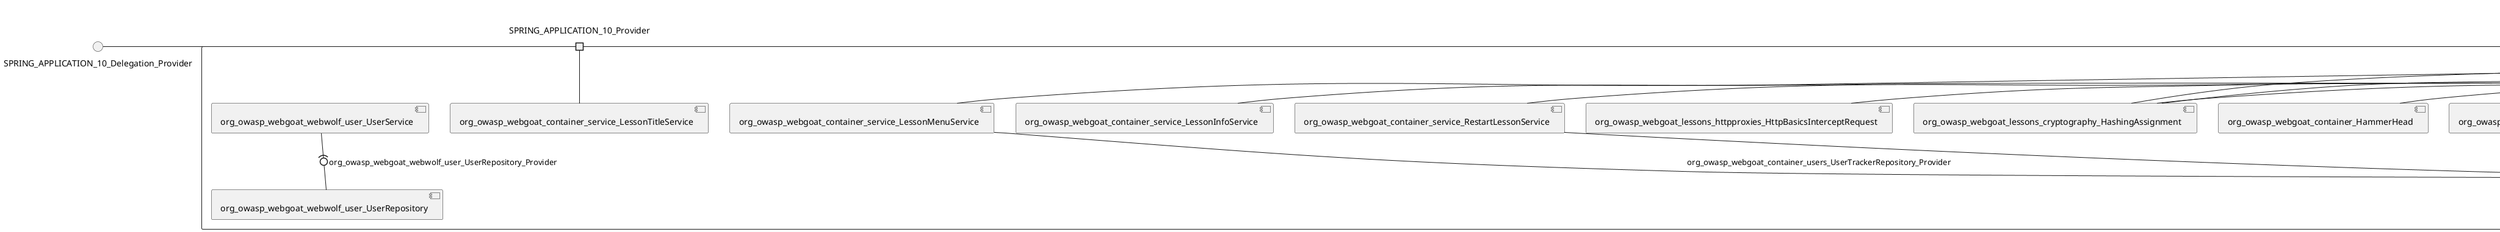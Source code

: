 @startuml
skinparam fixCircleLabelOverlapping true
skinparam componentStyle uml2
() SPRING_APPLICATION_10_Delegation_Provider
() SPRING_APPLICATION_11_Delegation_Provider
() SPRING_APPLICATION_12_Delegation_Provider
() SPRING_APPLICATION_13_Delegation_Provider
() SPRING_APPLICATION_14_Delegation_Provider
() SPRING_APPLICATION_15_Delegation_Provider
() SPRING_APPLICATION_16_Delegation_Provider
() SPRING_APPLICATION_2_Delegation_Provider
() SPRING_APPLICATION_3_Delegation_Provider
() SPRING_APPLICATION_4_Delegation_Provider
() SPRING_APPLICATION_5_Delegation_Provider
() SPRING_APPLICATION_6_Delegation_Provider
() SPRING_APPLICATION_7_Delegation_Provider
() SPRING_APPLICATION_8_Delegation_Provider
() SPRING_APPLICATION_9_Delegation_Provider
() SPRING_APPLICATION_BypassRestrictions_FieldRestrictions_POST_Delegation_Provider
() SPRING_APPLICATION_BypassRestrictions_frontendValidation_POST_Delegation_Provider
() SPRING_APPLICATION_ChromeDevTools_dummy_POST_Delegation_Provider
() SPRING_APPLICATION_ChromeDevTools_network_POST_Delegation_Provider
() SPRING_APPLICATION_CrossSiteScriptingStored_stored_xss_POST_Delegation_Provider
() SPRING_APPLICATION_CrossSiteScriptingStored_stored_xss_follow_up_POST_Delegation_Provider
() SPRING_APPLICATION_CrossSiteScripting_attack1_POST_Delegation_Provider
() SPRING_APPLICATION_CrossSiteScripting_attack3_POST_Delegation_Provider
() SPRING_APPLICATION_CrossSiteScripting_attack4_POST_Delegation_Provider
() SPRING_APPLICATION_CrossSiteScripting_attack5a_GET_Delegation_Provider
() SPRING_APPLICATION_CrossSiteScripting_attack6a_POST_Delegation_Provider
() SPRING_APPLICATION_CrossSiteScripting_dom_follow_up_POST_Delegation_Provider
() SPRING_APPLICATION_CrossSiteScripting_phone_home_xss_POST_Delegation_Provider
() SPRING_APPLICATION_CrossSiteScripting_quiz_GET_POST_Delegation_Provider
() SPRING_APPLICATION_Delegation_Provider
() SPRING_APPLICATION_GET_10_Delegation_Provider
() SPRING_APPLICATION_GET_11_Delegation_Provider
() SPRING_APPLICATION_GET_2_Delegation_Provider
() SPRING_APPLICATION_GET_3_Delegation_Provider
() SPRING_APPLICATION_GET_4_Delegation_Provider
() SPRING_APPLICATION_GET_5_Delegation_Provider
() SPRING_APPLICATION_GET_6_Delegation_Provider
() SPRING_APPLICATION_GET_7_Delegation_Provider
() SPRING_APPLICATION_GET_8_Delegation_Provider
() SPRING_APPLICATION_GET_9_Delegation_Provider
() SPRING_APPLICATION_GET_Delegation_Provider
() SPRING_APPLICATION_HtmlTampering_task_POST_Delegation_Provider
() SPRING_APPLICATION_HttpBasics_attack1_POST_Delegation_Provider
() SPRING_APPLICATION_HttpBasics_attack2_POST_Delegation_Provider
() SPRING_APPLICATION_IDOR_diff_attributes_POST_Delegation_Provider
() SPRING_APPLICATION_IDOR_login_POST_Delegation_Provider
() SPRING_APPLICATION_IDOR_profile_alt_path_POST_Delegation_Provider
() SPRING_APPLICATION_InsecureDeserialization_task_POST_Delegation_Provider
() SPRING_APPLICATION_InsecureLogin_Delegation_Provider
() SPRING_APPLICATION_JWT_decode_POST_Delegation_Provider
() SPRING_APPLICATION_JWT_jku_Delegation_Provider
() SPRING_APPLICATION_JWT_kid_Delegation_Provider
() SPRING_APPLICATION_JWT_quiz_GET_POST_Delegation_Provider
() SPRING_APPLICATION_JWT_refresh_Delegation_Provider
() SPRING_APPLICATION_JWT_secret_POST_Delegation_Provider
() SPRING_APPLICATION_JWT_votings_Delegation_Provider
() SPRING_APPLICATION_LogSpoofing_log_bleeding_POST_Delegation_Provider
() SPRING_APPLICATION_LogSpoofing_log_spoofing_POST_Delegation_Provider
() SPRING_APPLICATION_POST_10_Delegation_Provider
() SPRING_APPLICATION_POST_11_Delegation_Provider
() SPRING_APPLICATION_POST_12_Delegation_Provider
() SPRING_APPLICATION_POST_13_Delegation_Provider
() SPRING_APPLICATION_POST_14_Delegation_Provider
() SPRING_APPLICATION_POST_15_Delegation_Provider
() SPRING_APPLICATION_POST_16_Delegation_Provider
() SPRING_APPLICATION_POST_17_Delegation_Provider
() SPRING_APPLICATION_POST_18_Delegation_Provider
() SPRING_APPLICATION_POST_2_Delegation_Provider
() SPRING_APPLICATION_POST_3_Delegation_Provider
() SPRING_APPLICATION_POST_4_Delegation_Provider
() SPRING_APPLICATION_POST_5_Delegation_Provider
() SPRING_APPLICATION_POST_6_Delegation_Provider
() SPRING_APPLICATION_POST_7_Delegation_Provider
() SPRING_APPLICATION_POST_8_Delegation_Provider
() SPRING_APPLICATION_POST_9_Delegation_Provider
() SPRING_APPLICATION_POST_Delegation_Provider
() SPRING_APPLICATION_PUT_Delegation_Provider
() SPRING_APPLICATION_PasswordReset_ForgotPassword_create_password_reset_link_POST_Delegation_Provider
() SPRING_APPLICATION_PasswordReset_SecurityQuestions_POST_Delegation_Provider
() SPRING_APPLICATION_PasswordReset_reset_Delegation_Provider
() SPRING_APPLICATION_PasswordReset_simple_mail_reset_POST_Delegation_Provider
() SPRING_APPLICATION_PathTraversal_profile_picture_GET_Delegation_Provider
() SPRING_APPLICATION_PathTraversal_profile_picture_fix_GET_Delegation_Provider
() SPRING_APPLICATION_PathTraversal_profile_upload_POST_Delegation_Provider
() SPRING_APPLICATION_PathTraversal_profile_upload_fix_POST_Delegation_Provider
() SPRING_APPLICATION_PathTraversal_profile_upload_remove_user_input_POST_Delegation_Provider
() SPRING_APPLICATION_PathTraversal_random_POST_Delegation_Provider
() SPRING_APPLICATION_PathTraversal_random_picture_GET_Delegation_Provider
() SPRING_APPLICATION_PathTraversal_zip_slip_Delegation_Provider
() SPRING_APPLICATION_SSRF_task1_POST_Delegation_Provider
() SPRING_APPLICATION_SSRF_task2_POST_Delegation_Provider
() SPRING_APPLICATION_SecurePasswords_assignment_POST_Delegation_Provider
() SPRING_APPLICATION_SqlInjectionAdvanced_attack6a_POST_Delegation_Provider
() SPRING_APPLICATION_SqlInjectionAdvanced_attack6b_POST_Delegation_Provider
() SPRING_APPLICATION_SqlInjectionAdvanced_challenge_Login_POST_Delegation_Provider
() SPRING_APPLICATION_SqlInjectionAdvanced_challenge_PUT_Delegation_Provider
() SPRING_APPLICATION_SqlInjectionAdvanced_quiz_GET_POST_Delegation_Provider
() SPRING_APPLICATION_SqlInjectionMitigations_attack10a_POST_Delegation_Provider
() SPRING_APPLICATION_SqlInjectionMitigations_attack10b_POST_Delegation_Provider
() SPRING_APPLICATION_SqlInjectionMitigations_attack12a_POST_Delegation_Provider
() SPRING_APPLICATION_SqlInjectionMitigations_servers_GET_Delegation_Provider
() SPRING_APPLICATION_SqlInjection_assignment5a_POST_Delegation_Provider
() SPRING_APPLICATION_SqlInjection_assignment5b_POST_Delegation_Provider
() SPRING_APPLICATION_SqlInjection_attack10_POST_Delegation_Provider
() SPRING_APPLICATION_SqlInjection_attack2_POST_Delegation_Provider
() SPRING_APPLICATION_SqlInjection_attack3_POST_Delegation_Provider
() SPRING_APPLICATION_SqlInjection_attack4_POST_Delegation_Provider
() SPRING_APPLICATION_SqlInjection_attack5_POST_Delegation_Provider
() SPRING_APPLICATION_SqlInjection_attack8_POST_Delegation_Provider
() SPRING_APPLICATION_SqlInjection_attack9_POST_Delegation_Provider
() SPRING_APPLICATION_SqlOnlyInputValidationOnKeywords_attack_POST_Delegation_Provider
() SPRING_APPLICATION_SqlOnlyInputValidation_attack_POST_Delegation_Provider
() SPRING_APPLICATION_VulnerableComponents_attack1_POST_Delegation_Provider
() SPRING_APPLICATION_WebWolf_GET_Delegation_Provider
() SPRING_APPLICATION_WebWolf_landing_Delegation_Provider
() SPRING_APPLICATION_WebWolf_mail_Delegation_Provider
() SPRING_APPLICATION_challenge_1_POST_Delegation_Provider
() SPRING_APPLICATION_challenge_5_POST_Delegation_Provider
() SPRING_APPLICATION_challenge_7_Delegation_Provider
() SPRING_APPLICATION_challenge_8_Delegation_Provider
() SPRING_APPLICATION_challenge_logo_Delegation_Provider
() SPRING_APPLICATION_cia_quiz_GET_POST_Delegation_Provider
() SPRING_APPLICATION_clientSideFiltering_attack1_POST_Delegation_Provider
() SPRING_APPLICATION_clientSideFiltering_challenge_store_coupons_GET_Delegation_Provider
() SPRING_APPLICATION_clientSideFiltering_getItForFree_POST_Delegation_Provider
() SPRING_APPLICATION_clientSideFiltering_salaries_GET_Delegation_Provider
() SPRING_APPLICATION_crypto_encoding_basic_auth_POST_Delegation_Provider
() SPRING_APPLICATION_crypto_encoding_xor_POST_Delegation_Provider
() SPRING_APPLICATION_crypto_hashing_POST_Delegation_Provider
() SPRING_APPLICATION_crypto_secure_defaults_POST_Delegation_Provider
() SPRING_APPLICATION_crypto_signing_verify_POST_Delegation_Provider
() SPRING_APPLICATION_csrf_feedback_message_POST_Delegation_Provider
() SPRING_APPLICATION_csrf_review_POST_Delegation_Provider
() SPRING_APPLICATION_files_GET_Delegation_Provider
() SPRING_APPLICATION_fileupload_POST_Delegation_Provider
() SPRING_APPLICATION_jwt_Delegation_Provider
() SPRING_APPLICATION_landing_Delegation_Provider
() SPRING_APPLICATION_lesson_template_Delegation_Provider
() SPRING_APPLICATION_login_oauth_mvc_GET_Delegation_Provider
() SPRING_APPLICATION_mail_DELETE_GET_POST_Delegation_Provider
() SPRING_APPLICATION_register_mvc_POST_Delegation_Provider
() SPRING_APPLICATION_registration_GET_Delegation_Provider
() SPRING_APPLICATION_requests_GET_Delegation_Provider
() SPRING_APPLICATION_scoreboard_data_GET_Delegation_Provider
() SPRING_APPLICATION_server_directory_GET_Delegation_Provider
() SPRING_APPLICATION_service_debug_labels_mvc_Delegation_Provider
() SPRING_APPLICATION_service_lessonoverview_mvc_Delegation_Provider
() SPRING_APPLICATION_xxe_comments_GET_Delegation_Provider
rectangle System {
[org_owasp_webgoat_container_HammerHead] [[webgoat-webgoat.repository#_fhD-sP3yEe64AbWKvXeicQ]]
[org_owasp_webgoat_container_WebWolfRedirect] [[webgoat-webgoat.repository#_fhD-sP3yEe64AbWKvXeicQ]]
[org_owasp_webgoat_container_controller_StartLesson] [[webgoat-webgoat.repository#_fhD-sP3yEe64AbWKvXeicQ]]
[org_owasp_webgoat_container_controller_Welcome] [[webgoat-webgoat.repository#_fhD-sP3yEe64AbWKvXeicQ]]
[org_owasp_webgoat_container_i18n_PluginMessages_Provider] [[webgoat-webgoat.repository#_fhD-sP3yEe64AbWKvXeicQ]]
[org_owasp_webgoat_container_service_EnvironmentService] [[webgoat-webgoat.repository#_fhD-sP3yEe64AbWKvXeicQ]]
[org_owasp_webgoat_container_service_HintService] [[webgoat-webgoat.repository#_fhD-sP3yEe64AbWKvXeicQ]]
[org_owasp_webgoat_container_service_LabelDebugService] [[webgoat-webgoat.repository#_fhD-sP3yEe64AbWKvXeicQ]]
[org_owasp_webgoat_container_service_LabelService] [[webgoat-webgoat.repository#_fhD-sP3yEe64AbWKvXeicQ]]
[org_owasp_webgoat_container_service_LessonInfoService] [[webgoat-webgoat.repository#_fhD-sP3yEe64AbWKvXeicQ]]
[org_owasp_webgoat_container_service_LessonMenuService] [[webgoat-webgoat.repository#_fhD-sP3yEe64AbWKvXeicQ]]
[org_owasp_webgoat_container_service_LessonProgressService] [[webgoat-webgoat.repository#_fhD-sP3yEe64AbWKvXeicQ]]
[org_owasp_webgoat_container_service_LessonTitleService] [[webgoat-webgoat.repository#_fhD-sP3yEe64AbWKvXeicQ]]
[org_owasp_webgoat_container_service_ReportCardService] [[webgoat-webgoat.repository#_fhD-sP3yEe64AbWKvXeicQ]]
[org_owasp_webgoat_container_service_RestartLessonService] [[webgoat-webgoat.repository#_fhD-sP3yEe64AbWKvXeicQ]]
[org_owasp_webgoat_container_service_SessionService] [[webgoat-webgoat.repository#_fhD-sP3yEe64AbWKvXeicQ]]
[org_owasp_webgoat_container_session_UserSessionData_Provider] [[webgoat-webgoat.repository#_fhD-sP3yEe64AbWKvXeicQ]]
[org_owasp_webgoat_container_session_WebSession_Provider] [[webgoat-webgoat.repository#_fhD-sP3yEe64AbWKvXeicQ]]
[org_owasp_webgoat_container_users_RegistrationController] [[webgoat-webgoat.repository#_fhD-sP3yEe64AbWKvXeicQ]]
[org_owasp_webgoat_container_users_Scoreboard] [[webgoat-webgoat.repository#_fhD-sP3yEe64AbWKvXeicQ]]
[org_owasp_webgoat_container_users_UserRepository] [[webgoat-webgoat.repository#_fhD-sP3yEe64AbWKvXeicQ]]
[org_owasp_webgoat_container_users_UserService] [[webgoat-webgoat.repository#_fhD-sP3yEe64AbWKvXeicQ]]
[org_owasp_webgoat_container_users_UserTrackerRepository] [[webgoat-webgoat.repository#_fhD-sP3yEe64AbWKvXeicQ]]
[org_owasp_webgoat_lessons_authbypass_VerifyAccount] [[webgoat-webgoat.repository#_fhD-sP3yEe64AbWKvXeicQ]]
[org_owasp_webgoat_lessons_bypassrestrictions_BypassRestrictionsFieldRestrictions] [[webgoat-webgoat.repository#_fhD-sP3yEe64AbWKvXeicQ]]
[org_owasp_webgoat_lessons_bypassrestrictions_BypassRestrictionsFrontendValidation] [[webgoat-webgoat.repository#_fhD-sP3yEe64AbWKvXeicQ]]
[org_owasp_webgoat_lessons_challenges_FlagController] [[webgoat-webgoat.repository#_fhD-sP3yEe64AbWKvXeicQ]]
[org_owasp_webgoat_lessons_challenges_challenge1_Assignment1] [[webgoat-webgoat.repository#_fhD-sP3yEe64AbWKvXeicQ]]
[org_owasp_webgoat_lessons_challenges_challenge1_ImageServlet] [[webgoat-webgoat.repository#_fhD-sP3yEe64AbWKvXeicQ]]
[org_owasp_webgoat_lessons_challenges_challenge5_Assignment5] [[webgoat-webgoat.repository#_fhD-sP3yEe64AbWKvXeicQ]]
[org_owasp_webgoat_lessons_challenges_challenge7_Assignment7] [[webgoat-webgoat.repository#_fhD-sP3yEe64AbWKvXeicQ]]
[org_owasp_webgoat_lessons_challenges_challenge8_Assignment8] [[webgoat-webgoat.repository#_fhD-sP3yEe64AbWKvXeicQ]]
[org_owasp_webgoat_lessons_chromedevtools_NetworkDummy] [[webgoat-webgoat.repository#_fhD-sP3yEe64AbWKvXeicQ]]
[org_owasp_webgoat_lessons_chromedevtools_NetworkLesson] [[webgoat-webgoat.repository#_fhD-sP3yEe64AbWKvXeicQ]]
[org_owasp_webgoat_lessons_cia_CIAQuiz] [[webgoat-webgoat.repository#_fhD-sP3yEe64AbWKvXeicQ]]
[org_owasp_webgoat_lessons_clientsidefiltering_ClientSideFilteringAssignment] [[webgoat-webgoat.repository#_fhD-sP3yEe64AbWKvXeicQ]]
[org_owasp_webgoat_lessons_clientsidefiltering_ClientSideFilteringFreeAssignment] [[webgoat-webgoat.repository#_fhD-sP3yEe64AbWKvXeicQ]]
[org_owasp_webgoat_lessons_clientsidefiltering_Salaries] [[webgoat-webgoat.repository#_fhD-sP3yEe64AbWKvXeicQ]]
[org_owasp_webgoat_lessons_clientsidefiltering_ShopEndpoint] [[webgoat-webgoat.repository#_fhD-sP3yEe64AbWKvXeicQ]]
[org_owasp_webgoat_lessons_cryptography_EncodingAssignment] [[webgoat-webgoat.repository#_fhD-sP3yEe64AbWKvXeicQ]]
[org_owasp_webgoat_lessons_cryptography_HashingAssignment] [[webgoat-webgoat.repository#_fhD-sP3yEe64AbWKvXeicQ]]
[org_owasp_webgoat_lessons_cryptography_SecureDefaultsAssignment] [[webgoat-webgoat.repository#_fhD-sP3yEe64AbWKvXeicQ]]
[org_owasp_webgoat_lessons_cryptography_SigningAssignment] [[webgoat-webgoat.repository#_fhD-sP3yEe64AbWKvXeicQ]]
[org_owasp_webgoat_lessons_cryptography_XOREncodingAssignment] [[webgoat-webgoat.repository#_fhD-sP3yEe64AbWKvXeicQ]]
[org_owasp_webgoat_lessons_csrf_CSRFConfirmFlag1] [[webgoat-webgoat.repository#_fhD-sP3yEe64AbWKvXeicQ]]
[org_owasp_webgoat_lessons_csrf_CSRFFeedback] [[webgoat-webgoat.repository#_fhD-sP3yEe64AbWKvXeicQ]]
[org_owasp_webgoat_lessons_csrf_CSRFGetFlag] [[webgoat-webgoat.repository#_fhD-sP3yEe64AbWKvXeicQ]]
[org_owasp_webgoat_lessons_csrf_CSRFLogin] [[webgoat-webgoat.repository#_fhD-sP3yEe64AbWKvXeicQ]]
[org_owasp_webgoat_lessons_csrf_ForgedReviews] [[webgoat-webgoat.repository#_fhD-sP3yEe64AbWKvXeicQ]]
[org_owasp_webgoat_lessons_csrf_ObjectMapper_Provider] [[webgoat-webgoat.repository#_fhD-sP3yEe64AbWKvXeicQ]]
[org_owasp_webgoat_lessons_deserialization_InsecureDeserializationTask] [[webgoat-webgoat.repository#_fhD-sP3yEe64AbWKvXeicQ]]
[org_owasp_webgoat_lessons_hijacksession_HijackSessionAssignment] [[webgoat-webgoat.repository#_fhD-sP3yEe64AbWKvXeicQ]]
[org_owasp_webgoat_lessons_hijacksession_cas_HijackSessionAuthenticationProvider] [[webgoat-webgoat.repository#_fhD-sP3yEe64AbWKvXeicQ]]
[org_owasp_webgoat_lessons_htmltampering_HtmlTamperingTask] [[webgoat-webgoat.repository#_fhD-sP3yEe64AbWKvXeicQ]]
[org_owasp_webgoat_lessons_httpbasics_HttpBasicsLesson] [[webgoat-webgoat.repository#_fhD-sP3yEe64AbWKvXeicQ]]
[org_owasp_webgoat_lessons_httpbasics_HttpBasicsQuiz] [[webgoat-webgoat.repository#_fhD-sP3yEe64AbWKvXeicQ]]
[org_owasp_webgoat_lessons_httpproxies_HttpBasicsInterceptRequest] [[webgoat-webgoat.repository#_fhD-sP3yEe64AbWKvXeicQ]]
[org_owasp_webgoat_lessons_idor_IDORDiffAttributes] [[webgoat-webgoat.repository#_fhD-sP3yEe64AbWKvXeicQ]]
[org_owasp_webgoat_lessons_idor_IDOREditOtherProfile] [[webgoat-webgoat.repository#_fhD-sP3yEe64AbWKvXeicQ]]
[org_owasp_webgoat_lessons_idor_IDORLogin] [[webgoat-webgoat.repository#_fhD-sP3yEe64AbWKvXeicQ]]
[org_owasp_webgoat_lessons_idor_IDORViewOtherProfile] [[webgoat-webgoat.repository#_fhD-sP3yEe64AbWKvXeicQ]]
[org_owasp_webgoat_lessons_idor_IDORViewOwnProfile] [[webgoat-webgoat.repository#_fhD-sP3yEe64AbWKvXeicQ]]
[org_owasp_webgoat_lessons_idor_IDORViewOwnProfileAltUrl] [[webgoat-webgoat.repository#_fhD-sP3yEe64AbWKvXeicQ]]
[org_owasp_webgoat_lessons_insecurelogin_InsecureLoginTask] [[webgoat-webgoat.repository#_fhD-sP3yEe64AbWKvXeicQ]]
[org_owasp_webgoat_lessons_jwt_JWTDecodeEndpoint] [[webgoat-webgoat.repository#_fhD-sP3yEe64AbWKvXeicQ]]
[org_owasp_webgoat_lessons_jwt_JWTQuiz] [[webgoat-webgoat.repository#_fhD-sP3yEe64AbWKvXeicQ]]
[org_owasp_webgoat_lessons_jwt_JWTRefreshEndpoint] [[webgoat-webgoat.repository#_fhD-sP3yEe64AbWKvXeicQ]]
[org_owasp_webgoat_lessons_jwt_JWTSecretKeyEndpoint] [[webgoat-webgoat.repository#_fhD-sP3yEe64AbWKvXeicQ]]
[org_owasp_webgoat_lessons_jwt_JWTVotesEndpoint] [[webgoat-webgoat.repository#_fhD-sP3yEe64AbWKvXeicQ]]
[org_owasp_webgoat_lessons_jwt_claimmisuse_JWTHeaderJKUEndpoint] [[webgoat-webgoat.repository#_fhD-sP3yEe64AbWKvXeicQ]]
[org_owasp_webgoat_lessons_jwt_claimmisuse_JWTHeaderKIDEndpoint] [[webgoat-webgoat.repository#_fhD-sP3yEe64AbWKvXeicQ]]
[org_owasp_webgoat_lessons_lessontemplate_SampleAttack] [[webgoat-webgoat.repository#_fhD-sP3yEe64AbWKvXeicQ]]
[org_owasp_webgoat_lessons_logging_LogBleedingTask] [[webgoat-webgoat.repository#_fhD-sP3yEe64AbWKvXeicQ]]
[org_owasp_webgoat_lessons_logging_LogSpoofingTask] [[webgoat-webgoat.repository#_fhD-sP3yEe64AbWKvXeicQ]]
[org_owasp_webgoat_lessons_missingac_MissingFunctionACHiddenMenus] [[webgoat-webgoat.repository#_fhD-sP3yEe64AbWKvXeicQ]]
[org_owasp_webgoat_lessons_missingac_MissingFunctionACUsers] [[webgoat-webgoat.repository#_fhD-sP3yEe64AbWKvXeicQ]]
[org_owasp_webgoat_lessons_missingac_MissingFunctionACYourHash] [[webgoat-webgoat.repository#_fhD-sP3yEe64AbWKvXeicQ]]
[org_owasp_webgoat_lessons_missingac_MissingFunctionACYourHashAdmin] [[webgoat-webgoat.repository#_fhD-sP3yEe64AbWKvXeicQ]]
[org_owasp_webgoat_lessons_passwordreset_QuestionsAssignment] [[webgoat-webgoat.repository#_fhD-sP3yEe64AbWKvXeicQ]]
[org_owasp_webgoat_lessons_passwordreset_ResetLinkAssignment] [[webgoat-webgoat.repository#_fhD-sP3yEe64AbWKvXeicQ]]
[org_owasp_webgoat_lessons_passwordreset_ResetLinkAssignmentForgotPassword] [[webgoat-webgoat.repository#_fhD-sP3yEe64AbWKvXeicQ]]
[org_owasp_webgoat_lessons_passwordreset_SecurityQuestionAssignment] [[webgoat-webgoat.repository#_fhD-sP3yEe64AbWKvXeicQ]]
[org_owasp_webgoat_lessons_passwordreset_SimpleMailAssignment] [[webgoat-webgoat.repository#_fhD-sP3yEe64AbWKvXeicQ]]
[org_owasp_webgoat_lessons_passwordreset_TriedQuestions] [[webgoat-webgoat.repository#_fhD-sP3yEe64AbWKvXeicQ]]
[org_owasp_webgoat_lessons_pathtraversal_ProfileUpload] [[webgoat-webgoat.repository#_fhD-sP3yEe64AbWKvXeicQ]]
[org_owasp_webgoat_lessons_pathtraversal_ProfileUploadFix] [[webgoat-webgoat.repository#_fhD-sP3yEe64AbWKvXeicQ]]
[org_owasp_webgoat_lessons_pathtraversal_ProfileUploadRemoveUserInput] [[webgoat-webgoat.repository#_fhD-sP3yEe64AbWKvXeicQ]]
[org_owasp_webgoat_lessons_pathtraversal_ProfileUploadRetrieval] [[webgoat-webgoat.repository#_fhD-sP3yEe64AbWKvXeicQ]]
[org_owasp_webgoat_lessons_pathtraversal_ProfileZipSlip] [[webgoat-webgoat.repository#_fhD-sP3yEe64AbWKvXeicQ]]
[org_owasp_webgoat_lessons_securepasswords_SecurePasswordsAssignment] [[webgoat-webgoat.repository#_fhD-sP3yEe64AbWKvXeicQ]]
[org_owasp_webgoat_lessons_spoofcookie_SpoofCookieAssignment] [[webgoat-webgoat.repository#_fhD-sP3yEe64AbWKvXeicQ]]
[org_owasp_webgoat_lessons_sqlinjection_advanced_SqlInjectionChallenge] [[webgoat-webgoat.repository#_fhD-sP3yEe64AbWKvXeicQ]]
[org_owasp_webgoat_lessons_sqlinjection_advanced_SqlInjectionChallengeLogin] [[webgoat-webgoat.repository#_fhD-sP3yEe64AbWKvXeicQ]]
[org_owasp_webgoat_lessons_sqlinjection_advanced_SqlInjectionLesson6a] [[webgoat-webgoat.repository#_fhD-sP3yEe64AbWKvXeicQ]]
[org_owasp_webgoat_lessons_sqlinjection_advanced_SqlInjectionLesson6b] [[webgoat-webgoat.repository#_fhD-sP3yEe64AbWKvXeicQ]]
[org_owasp_webgoat_lessons_sqlinjection_advanced_SqlInjectionQuiz] [[webgoat-webgoat.repository#_fhD-sP3yEe64AbWKvXeicQ]]
[org_owasp_webgoat_lessons_sqlinjection_introduction_SqlInjectionLesson10] [[webgoat-webgoat.repository#_fhD-sP3yEe64AbWKvXeicQ]]
[org_owasp_webgoat_lessons_sqlinjection_introduction_SqlInjectionLesson2] [[webgoat-webgoat.repository#_fhD-sP3yEe64AbWKvXeicQ]]
[org_owasp_webgoat_lessons_sqlinjection_introduction_SqlInjectionLesson3] [[webgoat-webgoat.repository#_fhD-sP3yEe64AbWKvXeicQ]]
[org_owasp_webgoat_lessons_sqlinjection_introduction_SqlInjectionLesson4] [[webgoat-webgoat.repository#_fhD-sP3yEe64AbWKvXeicQ]]
[org_owasp_webgoat_lessons_sqlinjection_introduction_SqlInjectionLesson5] [[webgoat-webgoat.repository#_fhD-sP3yEe64AbWKvXeicQ]]
[org_owasp_webgoat_lessons_sqlinjection_introduction_SqlInjectionLesson5a] [[webgoat-webgoat.repository#_fhD-sP3yEe64AbWKvXeicQ]]
[org_owasp_webgoat_lessons_sqlinjection_introduction_SqlInjectionLesson5b] [[webgoat-webgoat.repository#_fhD-sP3yEe64AbWKvXeicQ]]
[org_owasp_webgoat_lessons_sqlinjection_introduction_SqlInjectionLesson8] [[webgoat-webgoat.repository#_fhD-sP3yEe64AbWKvXeicQ]]
[org_owasp_webgoat_lessons_sqlinjection_introduction_SqlInjectionLesson9] [[webgoat-webgoat.repository#_fhD-sP3yEe64AbWKvXeicQ]]
[org_owasp_webgoat_lessons_sqlinjection_mitigation_Servers] [[webgoat-webgoat.repository#_fhD-sP3yEe64AbWKvXeicQ]]
[org_owasp_webgoat_lessons_sqlinjection_mitigation_SqlInjectionLesson10a] [[webgoat-webgoat.repository#_fhD-sP3yEe64AbWKvXeicQ]]
[org_owasp_webgoat_lessons_sqlinjection_mitigation_SqlInjectionLesson10b] [[webgoat-webgoat.repository#_fhD-sP3yEe64AbWKvXeicQ]]
[org_owasp_webgoat_lessons_sqlinjection_mitigation_SqlInjectionLesson13] [[webgoat-webgoat.repository#_fhD-sP3yEe64AbWKvXeicQ]]
[org_owasp_webgoat_lessons_sqlinjection_mitigation_SqlOnlyInputValidation] [[webgoat-webgoat.repository#_fhD-sP3yEe64AbWKvXeicQ]]
[org_owasp_webgoat_lessons_sqlinjection_mitigation_SqlOnlyInputValidationOnKeywords] [[webgoat-webgoat.repository#_fhD-sP3yEe64AbWKvXeicQ]]
[org_owasp_webgoat_lessons_ssrf_SSRFTask1] [[webgoat-webgoat.repository#_fhD-sP3yEe64AbWKvXeicQ]]
[org_owasp_webgoat_lessons_ssrf_SSRFTask2] [[webgoat-webgoat.repository#_fhD-sP3yEe64AbWKvXeicQ]]
[org_owasp_webgoat_lessons_vulnerablecomponents_VulnerableComponentsLesson] [[webgoat-webgoat.repository#_fhD-sP3yEe64AbWKvXeicQ]]
[org_owasp_webgoat_lessons_webwolfintroduction_LandingAssignment] [[webgoat-webgoat.repository#_fhD-sP3yEe64AbWKvXeicQ]]
[org_owasp_webgoat_lessons_webwolfintroduction_MailAssignment] [[webgoat-webgoat.repository#_fhD-sP3yEe64AbWKvXeicQ]]
[org_owasp_webgoat_lessons_xss_CrossSiteScriptingLesson1] [[webgoat-webgoat.repository#_fhD-sP3yEe64AbWKvXeicQ]]
[org_owasp_webgoat_lessons_xss_CrossSiteScriptingLesson3] [[webgoat-webgoat.repository#_fhD-sP3yEe64AbWKvXeicQ]]
[org_owasp_webgoat_lessons_xss_CrossSiteScriptingLesson4] [[webgoat-webgoat.repository#_fhD-sP3yEe64AbWKvXeicQ]]
[org_owasp_webgoat_lessons_xss_CrossSiteScriptingLesson5a] [[webgoat-webgoat.repository#_fhD-sP3yEe64AbWKvXeicQ]]
[org_owasp_webgoat_lessons_xss_CrossSiteScriptingLesson6a] [[webgoat-webgoat.repository#_fhD-sP3yEe64AbWKvXeicQ]]
[org_owasp_webgoat_lessons_xss_CrossSiteScriptingQuiz] [[webgoat-webgoat.repository#_fhD-sP3yEe64AbWKvXeicQ]]
[org_owasp_webgoat_lessons_xss_DOMCrossSiteScripting] [[webgoat-webgoat.repository#_fhD-sP3yEe64AbWKvXeicQ]]
[org_owasp_webgoat_lessons_xss_DOMCrossSiteScriptingVerifier] [[webgoat-webgoat.repository#_fhD-sP3yEe64AbWKvXeicQ]]
[org_owasp_webgoat_lessons_xss_stored_StoredCrossSiteScriptingVerifier] [[webgoat-webgoat.repository#_fhD-sP3yEe64AbWKvXeicQ]]
[org_owasp_webgoat_lessons_xss_stored_StoredXssComments] [[webgoat-webgoat.repository#_fhD-sP3yEe64AbWKvXeicQ]]
[org_owasp_webgoat_lessons_xxe_BlindSendFileAssignment] [[webgoat-webgoat.repository#_fhD-sP3yEe64AbWKvXeicQ]]
[org_owasp_webgoat_lessons_xxe_CommentsCache] [[webgoat-webgoat.repository#_fhD-sP3yEe64AbWKvXeicQ]]
[org_owasp_webgoat_lessons_xxe_CommentsEndpoint] [[webgoat-webgoat.repository#_fhD-sP3yEe64AbWKvXeicQ]]
[org_owasp_webgoat_lessons_xxe_ContentTypeAssignment] [[webgoat-webgoat.repository#_fhD-sP3yEe64AbWKvXeicQ]]
[org_owasp_webgoat_lessons_xxe_SimpleXXE] [[webgoat-webgoat.repository#_fhD-sP3yEe64AbWKvXeicQ]]
[org_owasp_webgoat_webwolf_FileServer] [[webgoat-webgoat.repository#_fhD-sP3yEe64AbWKvXeicQ]]
[org_owasp_webgoat_webwolf_jwt_JWTController] [[webgoat-webgoat.repository#_fhD-sP3yEe64AbWKvXeicQ]]
[org_owasp_webgoat_webwolf_mailbox_MailboxController] [[webgoat-webgoat.repository#_fhD-sP3yEe64AbWKvXeicQ]]
[org_owasp_webgoat_webwolf_mailbox_MailboxRepository] [[webgoat-webgoat.repository#_fhD-sP3yEe64AbWKvXeicQ]]
[org_owasp_webgoat_webwolf_requests_LandingPage] [[webgoat-webgoat.repository#_fhD-sP3yEe64AbWKvXeicQ]]
[org_owasp_webgoat_webwolf_requests_Requests] [[webgoat-webgoat.repository#_fhD-sP3yEe64AbWKvXeicQ]]
[org_owasp_webgoat_webwolf_user_UserRepository] [[webgoat-webgoat.repository#_fhD-sP3yEe64AbWKvXeicQ]]
[org_owasp_webgoat_webwolf_user_UserService] [[webgoat-webgoat.repository#_fhD-sP3yEe64AbWKvXeicQ]]
port SPRING_APPLICATION_10_Provider
SPRING_APPLICATION_10_Delegation_Provider - SPRING_APPLICATION_10_Provider
SPRING_APPLICATION_10_Provider - [org_owasp_webgoat_container_service_LessonTitleService]
port SPRING_APPLICATION_11_Provider
SPRING_APPLICATION_11_Delegation_Provider - SPRING_APPLICATION_11_Provider
SPRING_APPLICATION_11_Provider - [org_owasp_webgoat_lessons_jwt_JWTSecretKeyEndpoint]
port SPRING_APPLICATION_12_Provider
SPRING_APPLICATION_12_Delegation_Provider - SPRING_APPLICATION_12_Provider
SPRING_APPLICATION_12_Provider - [org_owasp_webgoat_container_service_LessonMenuService]
port SPRING_APPLICATION_13_Provider
SPRING_APPLICATION_13_Delegation_Provider - SPRING_APPLICATION_13_Provider
SPRING_APPLICATION_13_Provider - [org_owasp_webgoat_container_service_LessonInfoService]
port SPRING_APPLICATION_14_Provider
SPRING_APPLICATION_14_Delegation_Provider - SPRING_APPLICATION_14_Provider
SPRING_APPLICATION_14_Provider - [org_owasp_webgoat_lessons_cryptography_SigningAssignment]
port SPRING_APPLICATION_15_Provider
SPRING_APPLICATION_15_Delegation_Provider - SPRING_APPLICATION_15_Provider
SPRING_APPLICATION_15_Provider - [org_owasp_webgoat_webwolf_FileServer]
port SPRING_APPLICATION_16_Provider
SPRING_APPLICATION_16_Delegation_Provider - SPRING_APPLICATION_16_Provider
SPRING_APPLICATION_16_Provider - [org_owasp_webgoat_lessons_cryptography_HashingAssignment]
port SPRING_APPLICATION_2_Provider
SPRING_APPLICATION_2_Delegation_Provider - SPRING_APPLICATION_2_Provider
SPRING_APPLICATION_2_Provider - [org_owasp_webgoat_container_service_RestartLessonService]
port SPRING_APPLICATION_3_Provider
SPRING_APPLICATION_3_Delegation_Provider - SPRING_APPLICATION_3_Provider
SPRING_APPLICATION_3_Provider - [org_owasp_webgoat_lessons_xxe_SimpleXXE]
port SPRING_APPLICATION_4_Provider
SPRING_APPLICATION_4_Delegation_Provider - SPRING_APPLICATION_4_Provider
SPRING_APPLICATION_4_Provider - [org_owasp_webgoat_lessons_httpproxies_HttpBasicsInterceptRequest]
port SPRING_APPLICATION_5_Provider
SPRING_APPLICATION_5_Delegation_Provider - SPRING_APPLICATION_5_Provider
SPRING_APPLICATION_5_Provider - [org_owasp_webgoat_lessons_cryptography_HashingAssignment]
port SPRING_APPLICATION_6_Provider
SPRING_APPLICATION_6_Delegation_Provider - SPRING_APPLICATION_6_Provider
SPRING_APPLICATION_6_Provider - [org_owasp_webgoat_container_HammerHead]
port SPRING_APPLICATION_7_Provider
SPRING_APPLICATION_7_Delegation_Provider - SPRING_APPLICATION_7_Provider
SPRING_APPLICATION_7_Provider - [org_owasp_webgoat_container_service_LabelDebugService]
port SPRING_APPLICATION_8_Provider
SPRING_APPLICATION_8_Delegation_Provider - SPRING_APPLICATION_8_Provider
SPRING_APPLICATION_8_Provider - [org_owasp_webgoat_container_controller_StartLesson]
port SPRING_APPLICATION_9_Provider
SPRING_APPLICATION_9_Delegation_Provider - SPRING_APPLICATION_9_Provider
SPRING_APPLICATION_9_Provider - [org_owasp_webgoat_container_service_SessionService]
port SPRING_APPLICATION_BypassRestrictions_FieldRestrictions_POST_Provider
SPRING_APPLICATION_BypassRestrictions_FieldRestrictions_POST_Delegation_Provider - SPRING_APPLICATION_BypassRestrictions_FieldRestrictions_POST_Provider
SPRING_APPLICATION_BypassRestrictions_FieldRestrictions_POST_Provider - [org_owasp_webgoat_lessons_bypassrestrictions_BypassRestrictionsFieldRestrictions]
port SPRING_APPLICATION_BypassRestrictions_frontendValidation_POST_Provider
SPRING_APPLICATION_BypassRestrictions_frontendValidation_POST_Delegation_Provider - SPRING_APPLICATION_BypassRestrictions_frontendValidation_POST_Provider
SPRING_APPLICATION_BypassRestrictions_frontendValidation_POST_Provider - [org_owasp_webgoat_lessons_bypassrestrictions_BypassRestrictionsFrontendValidation]
port SPRING_APPLICATION_ChromeDevTools_dummy_POST_Provider
SPRING_APPLICATION_ChromeDevTools_dummy_POST_Delegation_Provider - SPRING_APPLICATION_ChromeDevTools_dummy_POST_Provider
SPRING_APPLICATION_ChromeDevTools_dummy_POST_Provider - [org_owasp_webgoat_lessons_chromedevtools_NetworkDummy]
port SPRING_APPLICATION_ChromeDevTools_network_POST_Provider
SPRING_APPLICATION_ChromeDevTools_network_POST_Delegation_Provider - SPRING_APPLICATION_ChromeDevTools_network_POST_Provider
SPRING_APPLICATION_ChromeDevTools_network_POST_Provider - [org_owasp_webgoat_lessons_chromedevtools_NetworkLesson]
port SPRING_APPLICATION_CrossSiteScriptingStored_stored_xss_POST_Provider
SPRING_APPLICATION_CrossSiteScriptingStored_stored_xss_POST_Delegation_Provider - SPRING_APPLICATION_CrossSiteScriptingStored_stored_xss_POST_Provider
SPRING_APPLICATION_CrossSiteScriptingStored_stored_xss_POST_Provider - [org_owasp_webgoat_lessons_xss_stored_StoredXssComments]
port SPRING_APPLICATION_CrossSiteScriptingStored_stored_xss_follow_up_POST_Provider
SPRING_APPLICATION_CrossSiteScriptingStored_stored_xss_follow_up_POST_Delegation_Provider - SPRING_APPLICATION_CrossSiteScriptingStored_stored_xss_follow_up_POST_Provider
SPRING_APPLICATION_CrossSiteScriptingStored_stored_xss_follow_up_POST_Provider - [org_owasp_webgoat_lessons_xss_stored_StoredCrossSiteScriptingVerifier]
port SPRING_APPLICATION_CrossSiteScripting_attack1_POST_Provider
SPRING_APPLICATION_CrossSiteScripting_attack1_POST_Delegation_Provider - SPRING_APPLICATION_CrossSiteScripting_attack1_POST_Provider
SPRING_APPLICATION_CrossSiteScripting_attack1_POST_Provider - [org_owasp_webgoat_lessons_xss_CrossSiteScriptingLesson1]
port SPRING_APPLICATION_CrossSiteScripting_attack3_POST_Provider
SPRING_APPLICATION_CrossSiteScripting_attack3_POST_Delegation_Provider - SPRING_APPLICATION_CrossSiteScripting_attack3_POST_Provider
SPRING_APPLICATION_CrossSiteScripting_attack3_POST_Provider - [org_owasp_webgoat_lessons_xss_CrossSiteScriptingLesson3]
port SPRING_APPLICATION_CrossSiteScripting_attack4_POST_Provider
SPRING_APPLICATION_CrossSiteScripting_attack4_POST_Delegation_Provider - SPRING_APPLICATION_CrossSiteScripting_attack4_POST_Provider
SPRING_APPLICATION_CrossSiteScripting_attack4_POST_Provider - [org_owasp_webgoat_lessons_xss_CrossSiteScriptingLesson4]
port SPRING_APPLICATION_CrossSiteScripting_attack5a_GET_Provider
SPRING_APPLICATION_CrossSiteScripting_attack5a_GET_Delegation_Provider - SPRING_APPLICATION_CrossSiteScripting_attack5a_GET_Provider
SPRING_APPLICATION_CrossSiteScripting_attack5a_GET_Provider - [org_owasp_webgoat_lessons_xss_CrossSiteScriptingLesson5a]
port SPRING_APPLICATION_CrossSiteScripting_attack6a_POST_Provider
SPRING_APPLICATION_CrossSiteScripting_attack6a_POST_Delegation_Provider - SPRING_APPLICATION_CrossSiteScripting_attack6a_POST_Provider
SPRING_APPLICATION_CrossSiteScripting_attack6a_POST_Provider - [org_owasp_webgoat_lessons_xss_CrossSiteScriptingLesson6a]
port SPRING_APPLICATION_CrossSiteScripting_dom_follow_up_POST_Provider
SPRING_APPLICATION_CrossSiteScripting_dom_follow_up_POST_Delegation_Provider - SPRING_APPLICATION_CrossSiteScripting_dom_follow_up_POST_Provider
SPRING_APPLICATION_CrossSiteScripting_dom_follow_up_POST_Provider - [org_owasp_webgoat_lessons_xss_DOMCrossSiteScriptingVerifier]
port SPRING_APPLICATION_CrossSiteScripting_phone_home_xss_POST_Provider
SPRING_APPLICATION_CrossSiteScripting_phone_home_xss_POST_Delegation_Provider - SPRING_APPLICATION_CrossSiteScripting_phone_home_xss_POST_Provider
SPRING_APPLICATION_CrossSiteScripting_phone_home_xss_POST_Provider - [org_owasp_webgoat_lessons_xss_DOMCrossSiteScripting]
port SPRING_APPLICATION_CrossSiteScripting_quiz_GET_POST_Provider
SPRING_APPLICATION_CrossSiteScripting_quiz_GET_POST_Delegation_Provider - SPRING_APPLICATION_CrossSiteScripting_quiz_GET_POST_Provider
SPRING_APPLICATION_CrossSiteScripting_quiz_GET_POST_Provider - [org_owasp_webgoat_lessons_xss_CrossSiteScriptingQuiz]
port SPRING_APPLICATION_Provider
SPRING_APPLICATION_Delegation_Provider - SPRING_APPLICATION_Provider
SPRING_APPLICATION_Provider - [org_owasp_webgoat_container_controller_StartLesson]
port SPRING_APPLICATION_GET_10_Provider
SPRING_APPLICATION_GET_10_Delegation_Provider - SPRING_APPLICATION_GET_10_Provider
SPRING_APPLICATION_GET_10_Provider - [org_owasp_webgoat_lessons_missingac_MissingFunctionACUsers]
port SPRING_APPLICATION_GET_11_Provider
SPRING_APPLICATION_GET_11_Delegation_Provider - SPRING_APPLICATION_GET_11_Provider
SPRING_APPLICATION_GET_11_Provider - [org_owasp_webgoat_container_service_ReportCardService]
port SPRING_APPLICATION_GET_2_Provider
SPRING_APPLICATION_GET_2_Delegation_Provider - SPRING_APPLICATION_GET_2_Provider
SPRING_APPLICATION_GET_2_Provider - [org_owasp_webgoat_lessons_csrf_ForgedReviews]
port SPRING_APPLICATION_GET_3_Provider
SPRING_APPLICATION_GET_3_Delegation_Provider - SPRING_APPLICATION_GET_3_Provider
SPRING_APPLICATION_GET_3_Provider - [org_owasp_webgoat_lessons_idor_IDORViewOtherProfile]
port SPRING_APPLICATION_GET_4_Provider
SPRING_APPLICATION_GET_4_Delegation_Provider - SPRING_APPLICATION_GET_4_Provider
SPRING_APPLICATION_GET_4_Provider - [org_owasp_webgoat_lessons_xss_stored_StoredXssComments]
port SPRING_APPLICATION_GET_5_Provider
SPRING_APPLICATION_GET_5_Delegation_Provider - SPRING_APPLICATION_GET_5_Provider
SPRING_APPLICATION_GET_5_Provider - [org_owasp_webgoat_container_service_HintService]
port SPRING_APPLICATION_GET_6_Provider
SPRING_APPLICATION_GET_6_Delegation_Provider - SPRING_APPLICATION_GET_6_Provider
SPRING_APPLICATION_GET_6_Provider - [org_owasp_webgoat_container_controller_Welcome]
port SPRING_APPLICATION_GET_7_Provider
SPRING_APPLICATION_GET_7_Delegation_Provider - SPRING_APPLICATION_GET_7_Provider
SPRING_APPLICATION_GET_7_Provider - [org_owasp_webgoat_lessons_idor_IDORViewOwnProfile]
port SPRING_APPLICATION_GET_8_Provider
SPRING_APPLICATION_GET_8_Delegation_Provider - SPRING_APPLICATION_GET_8_Provider
SPRING_APPLICATION_GET_8_Provider - [org_owasp_webgoat_container_service_LabelService]
port SPRING_APPLICATION_GET_9_Provider
SPRING_APPLICATION_GET_9_Delegation_Provider - SPRING_APPLICATION_GET_9_Provider
SPRING_APPLICATION_GET_9_Provider - [org_owasp_webgoat_lessons_spoofcookie_SpoofCookieAssignment]
port SPRING_APPLICATION_GET_Provider
SPRING_APPLICATION_GET_Delegation_Provider - SPRING_APPLICATION_GET_Provider
SPRING_APPLICATION_GET_Provider - [org_owasp_webgoat_lessons_cryptography_EncodingAssignment]
port SPRING_APPLICATION_HtmlTampering_task_POST_Provider
SPRING_APPLICATION_HtmlTampering_task_POST_Delegation_Provider - SPRING_APPLICATION_HtmlTampering_task_POST_Provider
SPRING_APPLICATION_HtmlTampering_task_POST_Provider - [org_owasp_webgoat_lessons_htmltampering_HtmlTamperingTask]
port SPRING_APPLICATION_HttpBasics_attack1_POST_Provider
SPRING_APPLICATION_HttpBasics_attack1_POST_Delegation_Provider - SPRING_APPLICATION_HttpBasics_attack1_POST_Provider
SPRING_APPLICATION_HttpBasics_attack1_POST_Provider - [org_owasp_webgoat_lessons_httpbasics_HttpBasicsLesson]
port SPRING_APPLICATION_HttpBasics_attack2_POST_Provider
SPRING_APPLICATION_HttpBasics_attack2_POST_Delegation_Provider - SPRING_APPLICATION_HttpBasics_attack2_POST_Provider
SPRING_APPLICATION_HttpBasics_attack2_POST_Provider - [org_owasp_webgoat_lessons_httpbasics_HttpBasicsQuiz]
port SPRING_APPLICATION_IDOR_diff_attributes_POST_Provider
SPRING_APPLICATION_IDOR_diff_attributes_POST_Delegation_Provider - SPRING_APPLICATION_IDOR_diff_attributes_POST_Provider
SPRING_APPLICATION_IDOR_diff_attributes_POST_Provider - [org_owasp_webgoat_lessons_idor_IDORDiffAttributes]
port SPRING_APPLICATION_IDOR_login_POST_Provider
SPRING_APPLICATION_IDOR_login_POST_Delegation_Provider - SPRING_APPLICATION_IDOR_login_POST_Provider
SPRING_APPLICATION_IDOR_login_POST_Provider - [org_owasp_webgoat_lessons_idor_IDORLogin]
port SPRING_APPLICATION_IDOR_profile_alt_path_POST_Provider
SPRING_APPLICATION_IDOR_profile_alt_path_POST_Delegation_Provider - SPRING_APPLICATION_IDOR_profile_alt_path_POST_Provider
SPRING_APPLICATION_IDOR_profile_alt_path_POST_Provider - [org_owasp_webgoat_lessons_idor_IDORViewOwnProfileAltUrl]
port SPRING_APPLICATION_InsecureDeserialization_task_POST_Provider
SPRING_APPLICATION_InsecureDeserialization_task_POST_Delegation_Provider - SPRING_APPLICATION_InsecureDeserialization_task_POST_Provider
SPRING_APPLICATION_InsecureDeserialization_task_POST_Provider - [org_owasp_webgoat_lessons_deserialization_InsecureDeserializationTask]
port SPRING_APPLICATION_InsecureLogin_Provider
SPRING_APPLICATION_InsecureLogin_Delegation_Provider - SPRING_APPLICATION_InsecureLogin_Provider
SPRING_APPLICATION_InsecureLogin_Provider - [org_owasp_webgoat_lessons_insecurelogin_InsecureLoginTask]
port SPRING_APPLICATION_JWT_decode_POST_Provider
SPRING_APPLICATION_JWT_decode_POST_Delegation_Provider - SPRING_APPLICATION_JWT_decode_POST_Provider
SPRING_APPLICATION_JWT_decode_POST_Provider - [org_owasp_webgoat_lessons_jwt_JWTDecodeEndpoint]
port SPRING_APPLICATION_JWT_jku_Provider
SPRING_APPLICATION_JWT_jku_Delegation_Provider - SPRING_APPLICATION_JWT_jku_Provider
SPRING_APPLICATION_JWT_jku_Provider - [org_owasp_webgoat_lessons_jwt_claimmisuse_JWTHeaderJKUEndpoint]
port SPRING_APPLICATION_JWT_kid_Provider
SPRING_APPLICATION_JWT_kid_Delegation_Provider - SPRING_APPLICATION_JWT_kid_Provider
SPRING_APPLICATION_JWT_kid_Provider - [org_owasp_webgoat_lessons_jwt_claimmisuse_JWTHeaderKIDEndpoint]
port SPRING_APPLICATION_JWT_quiz_GET_POST_Provider
SPRING_APPLICATION_JWT_quiz_GET_POST_Delegation_Provider - SPRING_APPLICATION_JWT_quiz_GET_POST_Provider
SPRING_APPLICATION_JWT_quiz_GET_POST_Provider - [org_owasp_webgoat_lessons_jwt_JWTQuiz]
port SPRING_APPLICATION_JWT_refresh_Provider
SPRING_APPLICATION_JWT_refresh_Delegation_Provider - SPRING_APPLICATION_JWT_refresh_Provider
SPRING_APPLICATION_JWT_refresh_Provider - [org_owasp_webgoat_lessons_jwt_JWTRefreshEndpoint]
port SPRING_APPLICATION_JWT_secret_POST_Provider
SPRING_APPLICATION_JWT_secret_POST_Delegation_Provider - SPRING_APPLICATION_JWT_secret_POST_Provider
SPRING_APPLICATION_JWT_secret_POST_Provider - [org_owasp_webgoat_lessons_jwt_JWTSecretKeyEndpoint]
port SPRING_APPLICATION_JWT_votings_Provider
SPRING_APPLICATION_JWT_votings_Delegation_Provider - SPRING_APPLICATION_JWT_votings_Provider
SPRING_APPLICATION_JWT_votings_Provider - [org_owasp_webgoat_lessons_jwt_JWTVotesEndpoint]
port SPRING_APPLICATION_LogSpoofing_log_bleeding_POST_Provider
SPRING_APPLICATION_LogSpoofing_log_bleeding_POST_Delegation_Provider - SPRING_APPLICATION_LogSpoofing_log_bleeding_POST_Provider
SPRING_APPLICATION_LogSpoofing_log_bleeding_POST_Provider - [org_owasp_webgoat_lessons_logging_LogBleedingTask]
port SPRING_APPLICATION_LogSpoofing_log_spoofing_POST_Provider
SPRING_APPLICATION_LogSpoofing_log_spoofing_POST_Delegation_Provider - SPRING_APPLICATION_LogSpoofing_log_spoofing_POST_Provider
SPRING_APPLICATION_LogSpoofing_log_spoofing_POST_Provider - [org_owasp_webgoat_lessons_logging_LogSpoofingTask]
port SPRING_APPLICATION_POST_10_Provider
SPRING_APPLICATION_POST_10_Delegation_Provider - SPRING_APPLICATION_POST_10_Provider
SPRING_APPLICATION_POST_10_Provider - [org_owasp_webgoat_lessons_missingac_MissingFunctionACHiddenMenus]
port SPRING_APPLICATION_POST_11_Provider
SPRING_APPLICATION_POST_11_Delegation_Provider - SPRING_APPLICATION_POST_11_Provider
SPRING_APPLICATION_POST_11_Provider - [org_owasp_webgoat_lessons_chromedevtools_NetworkLesson]
port SPRING_APPLICATION_POST_12_Provider
SPRING_APPLICATION_POST_12_Delegation_Provider - SPRING_APPLICATION_POST_12_Provider
SPRING_APPLICATION_POST_12_Provider - [org_owasp_webgoat_lessons_hijacksession_HijackSessionAssignment]
port SPRING_APPLICATION_POST_13_Provider
SPRING_APPLICATION_POST_13_Delegation_Provider - SPRING_APPLICATION_POST_13_Provider
SPRING_APPLICATION_POST_13_Provider - [org_owasp_webgoat_lessons_xxe_BlindSendFileAssignment]
port SPRING_APPLICATION_POST_14_Provider
SPRING_APPLICATION_POST_14_Delegation_Provider - SPRING_APPLICATION_POST_14_Provider
SPRING_APPLICATION_POST_14_Provider - [org_owasp_webgoat_lessons_csrf_CSRFFeedback]
port SPRING_APPLICATION_POST_15_Provider
SPRING_APPLICATION_POST_15_Delegation_Provider - SPRING_APPLICATION_POST_15_Provider
SPRING_APPLICATION_POST_15_Provider - [org_owasp_webgoat_lessons_xxe_SimpleXXE]
port SPRING_APPLICATION_POST_16_Provider
SPRING_APPLICATION_POST_16_Delegation_Provider - SPRING_APPLICATION_POST_16_Provider
SPRING_APPLICATION_POST_16_Provider - [org_owasp_webgoat_lessons_missingac_MissingFunctionACYourHash]
port SPRING_APPLICATION_POST_17_Provider
SPRING_APPLICATION_POST_17_Delegation_Provider - SPRING_APPLICATION_POST_17_Provider
SPRING_APPLICATION_POST_17_Provider - [org_owasp_webgoat_lessons_spoofcookie_SpoofCookieAssignment]
port SPRING_APPLICATION_POST_18_Provider
SPRING_APPLICATION_POST_18_Delegation_Provider - SPRING_APPLICATION_POST_18_Provider
SPRING_APPLICATION_POST_18_Provider - [org_owasp_webgoat_lessons_passwordreset_QuestionsAssignment]
port SPRING_APPLICATION_POST_2_Provider
SPRING_APPLICATION_POST_2_Delegation_Provider - SPRING_APPLICATION_POST_2_Provider
SPRING_APPLICATION_POST_2_Provider - [org_owasp_webgoat_lessons_authbypass_VerifyAccount]
port SPRING_APPLICATION_POST_3_Provider
SPRING_APPLICATION_POST_3_Delegation_Provider - SPRING_APPLICATION_POST_3_Provider
SPRING_APPLICATION_POST_3_Provider - [org_owasp_webgoat_lessons_csrf_CSRFLogin]
port SPRING_APPLICATION_POST_4_Provider
SPRING_APPLICATION_POST_4_Delegation_Provider - SPRING_APPLICATION_POST_4_Provider
SPRING_APPLICATION_POST_4_Provider - [org_owasp_webgoat_lessons_csrf_CSRFGetFlag]
port SPRING_APPLICATION_POST_5_Provider
SPRING_APPLICATION_POST_5_Delegation_Provider - SPRING_APPLICATION_POST_5_Provider
SPRING_APPLICATION_POST_5_Provider - [org_owasp_webgoat_lessons_xxe_ContentTypeAssignment]
port SPRING_APPLICATION_POST_6_Provider
SPRING_APPLICATION_POST_6_Delegation_Provider - SPRING_APPLICATION_POST_6_Provider
SPRING_APPLICATION_POST_6_Provider - [org_owasp_webgoat_lessons_missingac_MissingFunctionACUsers]
port SPRING_APPLICATION_POST_7_Provider
SPRING_APPLICATION_POST_7_Delegation_Provider - SPRING_APPLICATION_POST_7_Provider
SPRING_APPLICATION_POST_7_Provider - [org_owasp_webgoat_lessons_csrf_CSRFConfirmFlag1]
port SPRING_APPLICATION_POST_8_Provider
SPRING_APPLICATION_POST_8_Delegation_Provider - SPRING_APPLICATION_POST_8_Provider
SPRING_APPLICATION_POST_8_Provider - [org_owasp_webgoat_lessons_passwordreset_SimpleMailAssignment]
port SPRING_APPLICATION_POST_9_Provider
SPRING_APPLICATION_POST_9_Delegation_Provider - SPRING_APPLICATION_POST_9_Provider
SPRING_APPLICATION_POST_9_Provider - [org_owasp_webgoat_lessons_challenges_FlagController]
port SPRING_APPLICATION_POST_Provider
SPRING_APPLICATION_POST_Delegation_Provider - SPRING_APPLICATION_POST_Provider
SPRING_APPLICATION_POST_Provider - [org_owasp_webgoat_lessons_missingac_MissingFunctionACYourHashAdmin]
port SPRING_APPLICATION_PUT_Provider
SPRING_APPLICATION_PUT_Delegation_Provider - SPRING_APPLICATION_PUT_Provider
SPRING_APPLICATION_PUT_Provider - [org_owasp_webgoat_lessons_idor_IDOREditOtherProfile]
port SPRING_APPLICATION_PasswordReset_ForgotPassword_create_password_reset_link_POST_Provider
SPRING_APPLICATION_PasswordReset_ForgotPassword_create_password_reset_link_POST_Delegation_Provider - SPRING_APPLICATION_PasswordReset_ForgotPassword_create_password_reset_link_POST_Provider
SPRING_APPLICATION_PasswordReset_ForgotPassword_create_password_reset_link_POST_Provider - [org_owasp_webgoat_lessons_passwordreset_ResetLinkAssignmentForgotPassword]
port SPRING_APPLICATION_PasswordReset_SecurityQuestions_POST_Provider
SPRING_APPLICATION_PasswordReset_SecurityQuestions_POST_Delegation_Provider - SPRING_APPLICATION_PasswordReset_SecurityQuestions_POST_Provider
SPRING_APPLICATION_PasswordReset_SecurityQuestions_POST_Provider - [org_owasp_webgoat_lessons_passwordreset_SecurityQuestionAssignment]
port SPRING_APPLICATION_PasswordReset_reset_Provider
SPRING_APPLICATION_PasswordReset_reset_Delegation_Provider - SPRING_APPLICATION_PasswordReset_reset_Provider
SPRING_APPLICATION_PasswordReset_reset_Provider - [org_owasp_webgoat_lessons_passwordreset_ResetLinkAssignment]
port SPRING_APPLICATION_PasswordReset_simple_mail_reset_POST_Provider
SPRING_APPLICATION_PasswordReset_simple_mail_reset_POST_Delegation_Provider - SPRING_APPLICATION_PasswordReset_simple_mail_reset_POST_Provider
SPRING_APPLICATION_PasswordReset_simple_mail_reset_POST_Provider - [org_owasp_webgoat_lessons_passwordreset_SimpleMailAssignment]
port SPRING_APPLICATION_PathTraversal_profile_picture_GET_Provider
SPRING_APPLICATION_PathTraversal_profile_picture_GET_Delegation_Provider - SPRING_APPLICATION_PathTraversal_profile_picture_GET_Provider
SPRING_APPLICATION_PathTraversal_profile_picture_GET_Provider - [org_owasp_webgoat_lessons_pathtraversal_ProfileUpload]
port SPRING_APPLICATION_PathTraversal_profile_picture_fix_GET_Provider
SPRING_APPLICATION_PathTraversal_profile_picture_fix_GET_Delegation_Provider - SPRING_APPLICATION_PathTraversal_profile_picture_fix_GET_Provider
SPRING_APPLICATION_PathTraversal_profile_picture_fix_GET_Provider - [org_owasp_webgoat_lessons_pathtraversal_ProfileUploadFix]
port SPRING_APPLICATION_PathTraversal_profile_upload_POST_Provider
SPRING_APPLICATION_PathTraversal_profile_upload_POST_Delegation_Provider - SPRING_APPLICATION_PathTraversal_profile_upload_POST_Provider
SPRING_APPLICATION_PathTraversal_profile_upload_POST_Provider - [org_owasp_webgoat_lessons_pathtraversal_ProfileUpload]
port SPRING_APPLICATION_PathTraversal_profile_upload_fix_POST_Provider
SPRING_APPLICATION_PathTraversal_profile_upload_fix_POST_Delegation_Provider - SPRING_APPLICATION_PathTraversal_profile_upload_fix_POST_Provider
SPRING_APPLICATION_PathTraversal_profile_upload_fix_POST_Provider - [org_owasp_webgoat_lessons_pathtraversal_ProfileUploadFix]
port SPRING_APPLICATION_PathTraversal_profile_upload_remove_user_input_POST_Provider
SPRING_APPLICATION_PathTraversal_profile_upload_remove_user_input_POST_Delegation_Provider - SPRING_APPLICATION_PathTraversal_profile_upload_remove_user_input_POST_Provider
SPRING_APPLICATION_PathTraversal_profile_upload_remove_user_input_POST_Provider - [org_owasp_webgoat_lessons_pathtraversal_ProfileUploadRemoveUserInput]
port SPRING_APPLICATION_PathTraversal_random_POST_Provider
SPRING_APPLICATION_PathTraversal_random_POST_Delegation_Provider - SPRING_APPLICATION_PathTraversal_random_POST_Provider
SPRING_APPLICATION_PathTraversal_random_POST_Provider - [org_owasp_webgoat_lessons_pathtraversal_ProfileUploadRetrieval]
port SPRING_APPLICATION_PathTraversal_random_picture_GET_Provider
SPRING_APPLICATION_PathTraversal_random_picture_GET_Delegation_Provider - SPRING_APPLICATION_PathTraversal_random_picture_GET_Provider
SPRING_APPLICATION_PathTraversal_random_picture_GET_Provider - [org_owasp_webgoat_lessons_pathtraversal_ProfileUploadRetrieval]
port SPRING_APPLICATION_PathTraversal_zip_slip_Provider
SPRING_APPLICATION_PathTraversal_zip_slip_Delegation_Provider - SPRING_APPLICATION_PathTraversal_zip_slip_Provider
SPRING_APPLICATION_PathTraversal_zip_slip_Provider - [org_owasp_webgoat_lessons_pathtraversal_ProfileZipSlip]
port SPRING_APPLICATION_SSRF_task1_POST_Provider
SPRING_APPLICATION_SSRF_task1_POST_Delegation_Provider - SPRING_APPLICATION_SSRF_task1_POST_Provider
SPRING_APPLICATION_SSRF_task1_POST_Provider - [org_owasp_webgoat_lessons_ssrf_SSRFTask1]
port SPRING_APPLICATION_SSRF_task2_POST_Provider
SPRING_APPLICATION_SSRF_task2_POST_Delegation_Provider - SPRING_APPLICATION_SSRF_task2_POST_Provider
SPRING_APPLICATION_SSRF_task2_POST_Provider - [org_owasp_webgoat_lessons_ssrf_SSRFTask2]
port SPRING_APPLICATION_SecurePasswords_assignment_POST_Provider
SPRING_APPLICATION_SecurePasswords_assignment_POST_Delegation_Provider - SPRING_APPLICATION_SecurePasswords_assignment_POST_Provider
SPRING_APPLICATION_SecurePasswords_assignment_POST_Provider - [org_owasp_webgoat_lessons_securepasswords_SecurePasswordsAssignment]
port SPRING_APPLICATION_SqlInjectionAdvanced_attack6a_POST_Provider
SPRING_APPLICATION_SqlInjectionAdvanced_attack6a_POST_Delegation_Provider - SPRING_APPLICATION_SqlInjectionAdvanced_attack6a_POST_Provider
SPRING_APPLICATION_SqlInjectionAdvanced_attack6a_POST_Provider - [org_owasp_webgoat_lessons_sqlinjection_advanced_SqlInjectionLesson6a]
port SPRING_APPLICATION_SqlInjectionAdvanced_attack6b_POST_Provider
SPRING_APPLICATION_SqlInjectionAdvanced_attack6b_POST_Delegation_Provider - SPRING_APPLICATION_SqlInjectionAdvanced_attack6b_POST_Provider
SPRING_APPLICATION_SqlInjectionAdvanced_attack6b_POST_Provider - [org_owasp_webgoat_lessons_sqlinjection_advanced_SqlInjectionLesson6b]
port SPRING_APPLICATION_SqlInjectionAdvanced_challenge_Login_POST_Provider
SPRING_APPLICATION_SqlInjectionAdvanced_challenge_Login_POST_Delegation_Provider - SPRING_APPLICATION_SqlInjectionAdvanced_challenge_Login_POST_Provider
SPRING_APPLICATION_SqlInjectionAdvanced_challenge_Login_POST_Provider - [org_owasp_webgoat_lessons_sqlinjection_advanced_SqlInjectionChallengeLogin]
port SPRING_APPLICATION_SqlInjectionAdvanced_challenge_PUT_Provider
SPRING_APPLICATION_SqlInjectionAdvanced_challenge_PUT_Delegation_Provider - SPRING_APPLICATION_SqlInjectionAdvanced_challenge_PUT_Provider
SPRING_APPLICATION_SqlInjectionAdvanced_challenge_PUT_Provider - [org_owasp_webgoat_lessons_sqlinjection_advanced_SqlInjectionChallenge]
port SPRING_APPLICATION_SqlInjectionAdvanced_quiz_GET_POST_Provider
SPRING_APPLICATION_SqlInjectionAdvanced_quiz_GET_POST_Delegation_Provider - SPRING_APPLICATION_SqlInjectionAdvanced_quiz_GET_POST_Provider
SPRING_APPLICATION_SqlInjectionAdvanced_quiz_GET_POST_Provider - [org_owasp_webgoat_lessons_sqlinjection_advanced_SqlInjectionQuiz]
port SPRING_APPLICATION_SqlInjectionMitigations_attack10a_POST_Provider
SPRING_APPLICATION_SqlInjectionMitigations_attack10a_POST_Delegation_Provider - SPRING_APPLICATION_SqlInjectionMitigations_attack10a_POST_Provider
SPRING_APPLICATION_SqlInjectionMitigations_attack10a_POST_Provider - [org_owasp_webgoat_lessons_sqlinjection_mitigation_SqlInjectionLesson10a]
port SPRING_APPLICATION_SqlInjectionMitigations_attack10b_POST_Provider
SPRING_APPLICATION_SqlInjectionMitigations_attack10b_POST_Delegation_Provider - SPRING_APPLICATION_SqlInjectionMitigations_attack10b_POST_Provider
SPRING_APPLICATION_SqlInjectionMitigations_attack10b_POST_Provider - [org_owasp_webgoat_lessons_sqlinjection_mitigation_SqlInjectionLesson10b]
port SPRING_APPLICATION_SqlInjectionMitigations_attack12a_POST_Provider
SPRING_APPLICATION_SqlInjectionMitigations_attack12a_POST_Delegation_Provider - SPRING_APPLICATION_SqlInjectionMitigations_attack12a_POST_Provider
SPRING_APPLICATION_SqlInjectionMitigations_attack12a_POST_Provider - [org_owasp_webgoat_lessons_sqlinjection_mitigation_SqlInjectionLesson13]
port SPRING_APPLICATION_SqlInjectionMitigations_servers_GET_Provider
SPRING_APPLICATION_SqlInjectionMitigations_servers_GET_Delegation_Provider - SPRING_APPLICATION_SqlInjectionMitigations_servers_GET_Provider
SPRING_APPLICATION_SqlInjectionMitigations_servers_GET_Provider - [org_owasp_webgoat_lessons_sqlinjection_mitigation_Servers]
port SPRING_APPLICATION_SqlInjection_assignment5a_POST_Provider
SPRING_APPLICATION_SqlInjection_assignment5a_POST_Delegation_Provider - SPRING_APPLICATION_SqlInjection_assignment5a_POST_Provider
SPRING_APPLICATION_SqlInjection_assignment5a_POST_Provider - [org_owasp_webgoat_lessons_sqlinjection_introduction_SqlInjectionLesson5a]
port SPRING_APPLICATION_SqlInjection_assignment5b_POST_Provider
SPRING_APPLICATION_SqlInjection_assignment5b_POST_Delegation_Provider - SPRING_APPLICATION_SqlInjection_assignment5b_POST_Provider
SPRING_APPLICATION_SqlInjection_assignment5b_POST_Provider - [org_owasp_webgoat_lessons_sqlinjection_introduction_SqlInjectionLesson5b]
port SPRING_APPLICATION_SqlInjection_attack10_POST_Provider
SPRING_APPLICATION_SqlInjection_attack10_POST_Delegation_Provider - SPRING_APPLICATION_SqlInjection_attack10_POST_Provider
SPRING_APPLICATION_SqlInjection_attack10_POST_Provider - [org_owasp_webgoat_lessons_sqlinjection_introduction_SqlInjectionLesson10]
port SPRING_APPLICATION_SqlInjection_attack2_POST_Provider
SPRING_APPLICATION_SqlInjection_attack2_POST_Delegation_Provider - SPRING_APPLICATION_SqlInjection_attack2_POST_Provider
SPRING_APPLICATION_SqlInjection_attack2_POST_Provider - [org_owasp_webgoat_lessons_sqlinjection_introduction_SqlInjectionLesson2]
port SPRING_APPLICATION_SqlInjection_attack3_POST_Provider
SPRING_APPLICATION_SqlInjection_attack3_POST_Delegation_Provider - SPRING_APPLICATION_SqlInjection_attack3_POST_Provider
SPRING_APPLICATION_SqlInjection_attack3_POST_Provider - [org_owasp_webgoat_lessons_sqlinjection_introduction_SqlInjectionLesson3]
port SPRING_APPLICATION_SqlInjection_attack4_POST_Provider
SPRING_APPLICATION_SqlInjection_attack4_POST_Delegation_Provider - SPRING_APPLICATION_SqlInjection_attack4_POST_Provider
SPRING_APPLICATION_SqlInjection_attack4_POST_Provider - [org_owasp_webgoat_lessons_sqlinjection_introduction_SqlInjectionLesson4]
port SPRING_APPLICATION_SqlInjection_attack5_POST_Provider
SPRING_APPLICATION_SqlInjection_attack5_POST_Delegation_Provider - SPRING_APPLICATION_SqlInjection_attack5_POST_Provider
SPRING_APPLICATION_SqlInjection_attack5_POST_Provider - [org_owasp_webgoat_lessons_sqlinjection_introduction_SqlInjectionLesson5]
port SPRING_APPLICATION_SqlInjection_attack8_POST_Provider
SPRING_APPLICATION_SqlInjection_attack8_POST_Delegation_Provider - SPRING_APPLICATION_SqlInjection_attack8_POST_Provider
SPRING_APPLICATION_SqlInjection_attack8_POST_Provider - [org_owasp_webgoat_lessons_sqlinjection_introduction_SqlInjectionLesson8]
port SPRING_APPLICATION_SqlInjection_attack9_POST_Provider
SPRING_APPLICATION_SqlInjection_attack9_POST_Delegation_Provider - SPRING_APPLICATION_SqlInjection_attack9_POST_Provider
SPRING_APPLICATION_SqlInjection_attack9_POST_Provider - [org_owasp_webgoat_lessons_sqlinjection_introduction_SqlInjectionLesson9]
port SPRING_APPLICATION_SqlOnlyInputValidationOnKeywords_attack_POST_Provider
SPRING_APPLICATION_SqlOnlyInputValidationOnKeywords_attack_POST_Delegation_Provider - SPRING_APPLICATION_SqlOnlyInputValidationOnKeywords_attack_POST_Provider
SPRING_APPLICATION_SqlOnlyInputValidationOnKeywords_attack_POST_Provider - [org_owasp_webgoat_lessons_sqlinjection_mitigation_SqlOnlyInputValidationOnKeywords]
port SPRING_APPLICATION_SqlOnlyInputValidation_attack_POST_Provider
SPRING_APPLICATION_SqlOnlyInputValidation_attack_POST_Delegation_Provider - SPRING_APPLICATION_SqlOnlyInputValidation_attack_POST_Provider
SPRING_APPLICATION_SqlOnlyInputValidation_attack_POST_Provider - [org_owasp_webgoat_lessons_sqlinjection_mitigation_SqlOnlyInputValidation]
port SPRING_APPLICATION_VulnerableComponents_attack1_POST_Provider
SPRING_APPLICATION_VulnerableComponents_attack1_POST_Delegation_Provider - SPRING_APPLICATION_VulnerableComponents_attack1_POST_Provider
SPRING_APPLICATION_VulnerableComponents_attack1_POST_Provider - [org_owasp_webgoat_lessons_vulnerablecomponents_VulnerableComponentsLesson]
port SPRING_APPLICATION_WebWolf_GET_Provider
SPRING_APPLICATION_WebWolf_GET_Delegation_Provider - SPRING_APPLICATION_WebWolf_GET_Provider
SPRING_APPLICATION_WebWolf_GET_Provider - [org_owasp_webgoat_container_WebWolfRedirect]
port SPRING_APPLICATION_WebWolf_landing_Provider
SPRING_APPLICATION_WebWolf_landing_Delegation_Provider - SPRING_APPLICATION_WebWolf_landing_Provider
SPRING_APPLICATION_WebWolf_landing_Provider - [org_owasp_webgoat_lessons_webwolfintroduction_LandingAssignment]
port SPRING_APPLICATION_WebWolf_mail_Provider
SPRING_APPLICATION_WebWolf_mail_Delegation_Provider - SPRING_APPLICATION_WebWolf_mail_Provider
SPRING_APPLICATION_WebWolf_mail_Provider - [org_owasp_webgoat_lessons_webwolfintroduction_MailAssignment]
port SPRING_APPLICATION_challenge_1_POST_Provider
SPRING_APPLICATION_challenge_1_POST_Delegation_Provider - SPRING_APPLICATION_challenge_1_POST_Provider
SPRING_APPLICATION_challenge_1_POST_Provider - [org_owasp_webgoat_lessons_challenges_challenge1_Assignment1]
port SPRING_APPLICATION_challenge_5_POST_Provider
SPRING_APPLICATION_challenge_5_POST_Delegation_Provider - SPRING_APPLICATION_challenge_5_POST_Provider
SPRING_APPLICATION_challenge_5_POST_Provider - [org_owasp_webgoat_lessons_challenges_challenge5_Assignment5]
port SPRING_APPLICATION_challenge_7_Provider
SPRING_APPLICATION_challenge_7_Delegation_Provider - SPRING_APPLICATION_challenge_7_Provider
SPRING_APPLICATION_challenge_7_Provider - [org_owasp_webgoat_lessons_challenges_challenge7_Assignment7]
port SPRING_APPLICATION_challenge_8_Provider
SPRING_APPLICATION_challenge_8_Delegation_Provider - SPRING_APPLICATION_challenge_8_Provider
SPRING_APPLICATION_challenge_8_Provider - [org_owasp_webgoat_lessons_challenges_challenge8_Assignment8]
port SPRING_APPLICATION_challenge_logo_Provider
SPRING_APPLICATION_challenge_logo_Delegation_Provider - SPRING_APPLICATION_challenge_logo_Provider
SPRING_APPLICATION_challenge_logo_Provider - [org_owasp_webgoat_lessons_challenges_challenge1_ImageServlet]
port SPRING_APPLICATION_cia_quiz_GET_POST_Provider
SPRING_APPLICATION_cia_quiz_GET_POST_Delegation_Provider - SPRING_APPLICATION_cia_quiz_GET_POST_Provider
SPRING_APPLICATION_cia_quiz_GET_POST_Provider - [org_owasp_webgoat_lessons_cia_CIAQuiz]
port SPRING_APPLICATION_clientSideFiltering_attack1_POST_Provider
SPRING_APPLICATION_clientSideFiltering_attack1_POST_Delegation_Provider - SPRING_APPLICATION_clientSideFiltering_attack1_POST_Provider
SPRING_APPLICATION_clientSideFiltering_attack1_POST_Provider - [org_owasp_webgoat_lessons_clientsidefiltering_ClientSideFilteringAssignment]
port SPRING_APPLICATION_clientSideFiltering_challenge_store_coupons_GET_Provider
SPRING_APPLICATION_clientSideFiltering_challenge_store_coupons_GET_Delegation_Provider - SPRING_APPLICATION_clientSideFiltering_challenge_store_coupons_GET_Provider
SPRING_APPLICATION_clientSideFiltering_challenge_store_coupons_GET_Provider - [org_owasp_webgoat_lessons_clientsidefiltering_ShopEndpoint]
port SPRING_APPLICATION_clientSideFiltering_getItForFree_POST_Provider
SPRING_APPLICATION_clientSideFiltering_getItForFree_POST_Delegation_Provider - SPRING_APPLICATION_clientSideFiltering_getItForFree_POST_Provider
SPRING_APPLICATION_clientSideFiltering_getItForFree_POST_Provider - [org_owasp_webgoat_lessons_clientsidefiltering_ClientSideFilteringFreeAssignment]
port SPRING_APPLICATION_clientSideFiltering_salaries_GET_Provider
SPRING_APPLICATION_clientSideFiltering_salaries_GET_Delegation_Provider - SPRING_APPLICATION_clientSideFiltering_salaries_GET_Provider
SPRING_APPLICATION_clientSideFiltering_salaries_GET_Provider - [org_owasp_webgoat_lessons_clientsidefiltering_Salaries]
port SPRING_APPLICATION_crypto_encoding_basic_auth_POST_Provider
SPRING_APPLICATION_crypto_encoding_basic_auth_POST_Delegation_Provider - SPRING_APPLICATION_crypto_encoding_basic_auth_POST_Provider
SPRING_APPLICATION_crypto_encoding_basic_auth_POST_Provider - [org_owasp_webgoat_lessons_cryptography_EncodingAssignment]
port SPRING_APPLICATION_crypto_encoding_xor_POST_Provider
SPRING_APPLICATION_crypto_encoding_xor_POST_Delegation_Provider - SPRING_APPLICATION_crypto_encoding_xor_POST_Provider
SPRING_APPLICATION_crypto_encoding_xor_POST_Provider - [org_owasp_webgoat_lessons_cryptography_XOREncodingAssignment]
port SPRING_APPLICATION_crypto_hashing_POST_Provider
SPRING_APPLICATION_crypto_hashing_POST_Delegation_Provider - SPRING_APPLICATION_crypto_hashing_POST_Provider
SPRING_APPLICATION_crypto_hashing_POST_Provider - [org_owasp_webgoat_lessons_cryptography_HashingAssignment]
port SPRING_APPLICATION_crypto_secure_defaults_POST_Provider
SPRING_APPLICATION_crypto_secure_defaults_POST_Delegation_Provider - SPRING_APPLICATION_crypto_secure_defaults_POST_Provider
SPRING_APPLICATION_crypto_secure_defaults_POST_Provider - [org_owasp_webgoat_lessons_cryptography_SecureDefaultsAssignment]
port SPRING_APPLICATION_crypto_signing_verify_POST_Provider
SPRING_APPLICATION_crypto_signing_verify_POST_Delegation_Provider - SPRING_APPLICATION_crypto_signing_verify_POST_Provider
SPRING_APPLICATION_crypto_signing_verify_POST_Provider - [org_owasp_webgoat_lessons_cryptography_SigningAssignment]
port SPRING_APPLICATION_csrf_feedback_message_POST_Provider
SPRING_APPLICATION_csrf_feedback_message_POST_Delegation_Provider - SPRING_APPLICATION_csrf_feedback_message_POST_Provider
SPRING_APPLICATION_csrf_feedback_message_POST_Provider - [org_owasp_webgoat_lessons_csrf_CSRFFeedback]
port SPRING_APPLICATION_csrf_review_POST_Provider
SPRING_APPLICATION_csrf_review_POST_Delegation_Provider - SPRING_APPLICATION_csrf_review_POST_Provider
SPRING_APPLICATION_csrf_review_POST_Provider - [org_owasp_webgoat_lessons_csrf_ForgedReviews]
port SPRING_APPLICATION_files_GET_Provider
SPRING_APPLICATION_files_GET_Delegation_Provider - SPRING_APPLICATION_files_GET_Provider
SPRING_APPLICATION_files_GET_Provider - [org_owasp_webgoat_webwolf_FileServer]
port SPRING_APPLICATION_fileupload_POST_Provider
SPRING_APPLICATION_fileupload_POST_Delegation_Provider - SPRING_APPLICATION_fileupload_POST_Provider
SPRING_APPLICATION_fileupload_POST_Provider - [org_owasp_webgoat_webwolf_FileServer]
port SPRING_APPLICATION_jwt_Provider
SPRING_APPLICATION_jwt_Delegation_Provider - SPRING_APPLICATION_jwt_Provider
SPRING_APPLICATION_jwt_Provider - [org_owasp_webgoat_webwolf_jwt_JWTController]
port SPRING_APPLICATION_landing_Provider
SPRING_APPLICATION_landing_Delegation_Provider - SPRING_APPLICATION_landing_Provider
SPRING_APPLICATION_landing_Provider - [org_owasp_webgoat_webwolf_requests_LandingPage]
port SPRING_APPLICATION_lesson_template_Provider
SPRING_APPLICATION_lesson_template_Delegation_Provider - SPRING_APPLICATION_lesson_template_Provider
SPRING_APPLICATION_lesson_template_Provider - [org_owasp_webgoat_lessons_lessontemplate_SampleAttack]
port SPRING_APPLICATION_login_oauth_mvc_GET_Provider
SPRING_APPLICATION_login_oauth_mvc_GET_Delegation_Provider - SPRING_APPLICATION_login_oauth_mvc_GET_Provider
SPRING_APPLICATION_login_oauth_mvc_GET_Provider - [org_owasp_webgoat_container_users_RegistrationController]
port SPRING_APPLICATION_mail_DELETE_GET_POST_Provider
SPRING_APPLICATION_mail_DELETE_GET_POST_Delegation_Provider - SPRING_APPLICATION_mail_DELETE_GET_POST_Provider
SPRING_APPLICATION_mail_DELETE_GET_POST_Provider - [org_owasp_webgoat_webwolf_mailbox_MailboxController]
port SPRING_APPLICATION_register_mvc_POST_Provider
SPRING_APPLICATION_register_mvc_POST_Delegation_Provider - SPRING_APPLICATION_register_mvc_POST_Provider
SPRING_APPLICATION_register_mvc_POST_Provider - [org_owasp_webgoat_container_users_RegistrationController]
port SPRING_APPLICATION_registration_GET_Provider
SPRING_APPLICATION_registration_GET_Delegation_Provider - SPRING_APPLICATION_registration_GET_Provider
SPRING_APPLICATION_registration_GET_Provider - [org_owasp_webgoat_container_users_RegistrationController]
port SPRING_APPLICATION_requests_GET_Provider
SPRING_APPLICATION_requests_GET_Delegation_Provider - SPRING_APPLICATION_requests_GET_Provider
SPRING_APPLICATION_requests_GET_Provider - [org_owasp_webgoat_webwolf_requests_Requests]
port SPRING_APPLICATION_scoreboard_data_GET_Provider
SPRING_APPLICATION_scoreboard_data_GET_Delegation_Provider - SPRING_APPLICATION_scoreboard_data_GET_Provider
SPRING_APPLICATION_scoreboard_data_GET_Provider - [org_owasp_webgoat_container_users_Scoreboard]
port SPRING_APPLICATION_server_directory_GET_Provider
SPRING_APPLICATION_server_directory_GET_Delegation_Provider - SPRING_APPLICATION_server_directory_GET_Provider
SPRING_APPLICATION_server_directory_GET_Provider - [org_owasp_webgoat_container_service_EnvironmentService]
port SPRING_APPLICATION_service_debug_labels_mvc_Provider
SPRING_APPLICATION_service_debug_labels_mvc_Delegation_Provider - SPRING_APPLICATION_service_debug_labels_mvc_Provider
SPRING_APPLICATION_service_debug_labels_mvc_Provider - [org_owasp_webgoat_container_service_LabelDebugService]
port SPRING_APPLICATION_service_lessonoverview_mvc_Provider
SPRING_APPLICATION_service_lessonoverview_mvc_Delegation_Provider - SPRING_APPLICATION_service_lessonoverview_mvc_Provider
SPRING_APPLICATION_service_lessonoverview_mvc_Provider - [org_owasp_webgoat_container_service_LessonProgressService]
port SPRING_APPLICATION_xxe_comments_GET_Provider
SPRING_APPLICATION_xxe_comments_GET_Delegation_Provider - SPRING_APPLICATION_xxe_comments_GET_Provider
SPRING_APPLICATION_xxe_comments_GET_Provider - [org_owasp_webgoat_lessons_xxe_CommentsEndpoint]
[org_owasp_webgoat_lessons_csrf_CSRFGetFlag] -(0- [org_owasp_webgoat_container_i18n_PluginMessages_Provider] : org_owasp_webgoat_container_i18n_PluginMessages_Provider
[org_owasp_webgoat_lessons_csrf_CSRFConfirmFlag1] -(0- [org_owasp_webgoat_container_session_UserSessionData_Provider] : org_owasp_webgoat_container_session_UserSessionData_Provider
[org_owasp_webgoat_lessons_idor_IDOREditOtherProfile] -(0- [org_owasp_webgoat_container_session_UserSessionData_Provider] : org_owasp_webgoat_container_session_UserSessionData_Provider
[org_owasp_webgoat_lessons_xss_CrossSiteScriptingLesson5a] -(0- [org_owasp_webgoat_container_session_UserSessionData_Provider] : org_owasp_webgoat_container_session_UserSessionData_Provider
[org_owasp_webgoat_lessons_authbypass_VerifyAccount] -(0- [org_owasp_webgoat_container_session_UserSessionData_Provider] : org_owasp_webgoat_container_session_UserSessionData_Provider
[org_owasp_webgoat_lessons_idor_IDORViewOwnProfile] -(0- [org_owasp_webgoat_container_session_UserSessionData_Provider] : org_owasp_webgoat_container_session_UserSessionData_Provider
[org_owasp_webgoat_lessons_csrf_CSRFGetFlag] -(0- [org_owasp_webgoat_container_session_UserSessionData_Provider] : org_owasp_webgoat_container_session_UserSessionData_Provider
[org_owasp_webgoat_lessons_lessontemplate_SampleAttack] -(0- [org_owasp_webgoat_container_session_UserSessionData_Provider] : org_owasp_webgoat_container_session_UserSessionData_Provider
[org_owasp_webgoat_lessons_xss_CrossSiteScriptingLesson6a] -(0- [org_owasp_webgoat_container_session_UserSessionData_Provider] : org_owasp_webgoat_container_session_UserSessionData_Provider
[org_owasp_webgoat_lessons_idor_IDORViewOtherProfile] -(0- [org_owasp_webgoat_container_session_UserSessionData_Provider] : org_owasp_webgoat_container_session_UserSessionData_Provider
[org_owasp_webgoat_lessons_idor_IDORViewOwnProfileAltUrl] -(0- [org_owasp_webgoat_container_session_UserSessionData_Provider] : org_owasp_webgoat_container_session_UserSessionData_Provider
[org_owasp_webgoat_lessons_csrf_CSRFFeedback] -(0- [org_owasp_webgoat_container_session_UserSessionData_Provider] : org_owasp_webgoat_container_session_UserSessionData_Provider
[org_owasp_webgoat_lessons_csrf_ForgedReviews] -(0- [org_owasp_webgoat_container_session_WebSession_Provider] : org_owasp_webgoat_container_session_WebSession_Provider
[org_owasp_webgoat_lessons_xxe_ContentTypeAssignment] -(0- [org_owasp_webgoat_container_session_WebSession_Provider] : org_owasp_webgoat_container_session_WebSession_Provider
[org_owasp_webgoat_lessons_xss_stored_StoredXssComments] -(0- [org_owasp_webgoat_container_session_WebSession_Provider] : org_owasp_webgoat_container_session_WebSession_Provider
[org_owasp_webgoat_lessons_authbypass_VerifyAccount] -(0- [org_owasp_webgoat_container_session_WebSession_Provider] : org_owasp_webgoat_container_session_WebSession_Provider
[org_owasp_webgoat_container_users_Scoreboard] -(0- [org_owasp_webgoat_container_users_UserRepository] : org_owasp_webgoat_container_users_UserRepository_Provider
[org_owasp_webgoat_container_users_UserService] -(0- [org_owasp_webgoat_container_users_UserRepository] : org_owasp_webgoat_container_users_UserRepository_Provider
[org_owasp_webgoat_lessons_csrf_CSRFLogin] -(0- [org_owasp_webgoat_container_users_UserTrackerRepository] : org_owasp_webgoat_container_users_UserTrackerRepository_Provider
[org_owasp_webgoat_container_users_Scoreboard] -(0- [org_owasp_webgoat_container_users_UserTrackerRepository] : org_owasp_webgoat_container_users_UserTrackerRepository_Provider
[org_owasp_webgoat_container_users_UserService] -(0- [org_owasp_webgoat_container_users_UserTrackerRepository] : org_owasp_webgoat_container_users_UserTrackerRepository_Provider
[org_owasp_webgoat_container_service_RestartLessonService] -(0- [org_owasp_webgoat_container_users_UserTrackerRepository] : org_owasp_webgoat_container_users_UserTrackerRepository_Provider
[org_owasp_webgoat_container_service_LessonMenuService] -(0- [org_owasp_webgoat_container_users_UserTrackerRepository] : org_owasp_webgoat_container_users_UserTrackerRepository_Provider
[org_owasp_webgoat_container_service_ReportCardService] -(0- [org_owasp_webgoat_container_users_UserTrackerRepository] : org_owasp_webgoat_container_users_UserTrackerRepository_Provider
[org_owasp_webgoat_container_service_LessonProgressService] -(0- [org_owasp_webgoat_container_users_UserTrackerRepository] : org_owasp_webgoat_container_users_UserTrackerRepository_Provider
[org_owasp_webgoat_lessons_csrf_CSRFFeedback] -(0- [org_owasp_webgoat_lessons_csrf_ObjectMapper_Provider] : org_owasp_webgoat_lessons_csrf_ObjectMapper_Provider
[org_owasp_webgoat_lessons_hijacksession_HijackSessionAssignment] -(0- [org_owasp_webgoat_lessons_hijacksession_cas_HijackSessionAuthenticationProvider] : org_owasp_webgoat_lessons_hijacksession_cas_HijackSessionAuthenticationProvider_Provider
[org_owasp_webgoat_lessons_passwordreset_SecurityQuestionAssignment] -(0- [org_owasp_webgoat_lessons_passwordreset_TriedQuestions] : org_owasp_webgoat_lessons_passwordreset_TriedQuestions_Provider
[org_owasp_webgoat_lessons_xxe_SimpleXXE] -(0- [org_owasp_webgoat_lessons_xxe_CommentsCache] : org_owasp_webgoat_lessons_xxe_CommentsCache_Provider
[org_owasp_webgoat_lessons_xxe_ContentTypeAssignment] -(0- [org_owasp_webgoat_lessons_xxe_CommentsCache] : org_owasp_webgoat_lessons_xxe_CommentsCache_Provider
[org_owasp_webgoat_webwolf_mailbox_MailboxController] -(0- [org_owasp_webgoat_webwolf_mailbox_MailboxRepository] : org_owasp_webgoat_webwolf_mailbox_MailboxRepository_Provider
[org_owasp_webgoat_webwolf_user_UserService] -(0- [org_owasp_webgoat_webwolf_user_UserRepository] : org_owasp_webgoat_webwolf_user_UserRepository_Provider
}

@enduml
